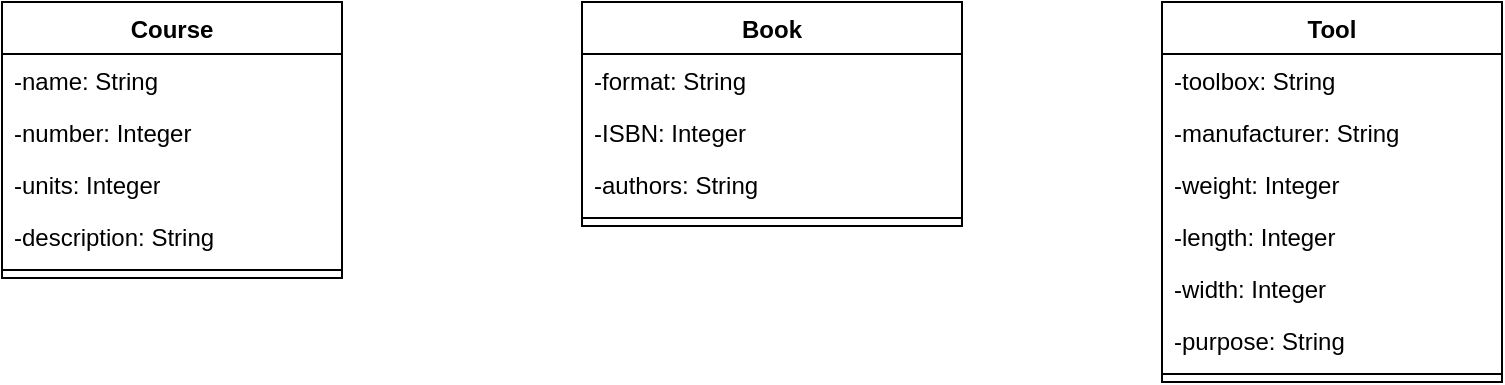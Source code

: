 <mxfile version="26.0.10">
  <diagram name="Page-1" id="hUP5N3kPyDkCxqBFDIdw">
    <mxGraphModel dx="1101" dy="630" grid="1" gridSize="10" guides="1" tooltips="1" connect="1" arrows="1" fold="1" page="1" pageScale="1" pageWidth="1200" pageHeight="1600" math="0" shadow="0">
      <root>
        <mxCell id="0" />
        <mxCell id="1" parent="0" />
        <mxCell id="95arWTXIim-FXiFvW0Av-1" value="Course" style="swimlane;fontStyle=1;align=center;verticalAlign=top;childLayout=stackLayout;horizontal=1;startSize=26;horizontalStack=0;resizeParent=1;resizeParentMax=0;resizeLast=0;collapsible=1;marginBottom=0;whiteSpace=wrap;html=1;" vertex="1" parent="1">
          <mxGeometry x="210" y="190" width="170" height="138" as="geometry" />
        </mxCell>
        <mxCell id="95arWTXIim-FXiFvW0Av-2" value="-name: String" style="text;strokeColor=none;fillColor=none;align=left;verticalAlign=top;spacingLeft=4;spacingRight=4;overflow=hidden;rotatable=0;points=[[0,0.5],[1,0.5]];portConstraint=eastwest;whiteSpace=wrap;html=1;" vertex="1" parent="95arWTXIim-FXiFvW0Av-1">
          <mxGeometry y="26" width="170" height="26" as="geometry" />
        </mxCell>
        <mxCell id="95arWTXIim-FXiFvW0Av-5" value="-number: Integer" style="text;strokeColor=none;fillColor=none;align=left;verticalAlign=top;spacingLeft=4;spacingRight=4;overflow=hidden;rotatable=0;points=[[0,0.5],[1,0.5]];portConstraint=eastwest;whiteSpace=wrap;html=1;" vertex="1" parent="95arWTXIim-FXiFvW0Av-1">
          <mxGeometry y="52" width="170" height="26" as="geometry" />
        </mxCell>
        <mxCell id="95arWTXIim-FXiFvW0Av-15" value="-units: Integer" style="text;strokeColor=none;fillColor=none;align=left;verticalAlign=top;spacingLeft=4;spacingRight=4;overflow=hidden;rotatable=0;points=[[0,0.5],[1,0.5]];portConstraint=eastwest;whiteSpace=wrap;html=1;" vertex="1" parent="95arWTXIim-FXiFvW0Av-1">
          <mxGeometry y="78" width="170" height="26" as="geometry" />
        </mxCell>
        <mxCell id="95arWTXIim-FXiFvW0Av-16" value="-description: String" style="text;strokeColor=none;fillColor=none;align=left;verticalAlign=top;spacingLeft=4;spacingRight=4;overflow=hidden;rotatable=0;points=[[0,0.5],[1,0.5]];portConstraint=eastwest;whiteSpace=wrap;html=1;" vertex="1" parent="95arWTXIim-FXiFvW0Av-1">
          <mxGeometry y="104" width="170" height="26" as="geometry" />
        </mxCell>
        <mxCell id="95arWTXIim-FXiFvW0Av-3" value="" style="line;strokeWidth=1;fillColor=none;align=left;verticalAlign=middle;spacingTop=-1;spacingLeft=3;spacingRight=3;rotatable=0;labelPosition=right;points=[];portConstraint=eastwest;strokeColor=inherit;" vertex="1" parent="95arWTXIim-FXiFvW0Av-1">
          <mxGeometry y="130" width="170" height="8" as="geometry" />
        </mxCell>
        <mxCell id="95arWTXIim-FXiFvW0Av-6" value="Book" style="swimlane;fontStyle=1;align=center;verticalAlign=top;childLayout=stackLayout;horizontal=1;startSize=26;horizontalStack=0;resizeParent=1;resizeParentMax=0;resizeLast=0;collapsible=1;marginBottom=0;whiteSpace=wrap;html=1;" vertex="1" parent="1">
          <mxGeometry x="500" y="190" width="190" height="112" as="geometry" />
        </mxCell>
        <mxCell id="95arWTXIim-FXiFvW0Av-7" value="&lt;div&gt;-format: String&lt;/div&gt;" style="text;strokeColor=none;fillColor=none;align=left;verticalAlign=top;spacingLeft=4;spacingRight=4;overflow=hidden;rotatable=0;points=[[0,0.5],[1,0.5]];portConstraint=eastwest;whiteSpace=wrap;html=1;" vertex="1" parent="95arWTXIim-FXiFvW0Av-6">
          <mxGeometry y="26" width="190" height="26" as="geometry" />
        </mxCell>
        <mxCell id="95arWTXIim-FXiFvW0Av-18" value="-ISBN: Integer" style="text;strokeColor=none;fillColor=none;align=left;verticalAlign=top;spacingLeft=4;spacingRight=4;overflow=hidden;rotatable=0;points=[[0,0.5],[1,0.5]];portConstraint=eastwest;whiteSpace=wrap;html=1;" vertex="1" parent="95arWTXIim-FXiFvW0Av-6">
          <mxGeometry y="52" width="190" height="26" as="geometry" />
        </mxCell>
        <mxCell id="95arWTXIim-FXiFvW0Av-19" value="-authors: String&lt;span style=&quot;white-space: pre;&quot;&gt;&#x9;&lt;/span&gt;" style="text;strokeColor=none;fillColor=none;align=left;verticalAlign=top;spacingLeft=4;spacingRight=4;overflow=hidden;rotatable=0;points=[[0,0.5],[1,0.5]];portConstraint=eastwest;whiteSpace=wrap;html=1;" vertex="1" parent="95arWTXIim-FXiFvW0Av-6">
          <mxGeometry y="78" width="190" height="26" as="geometry" />
        </mxCell>
        <mxCell id="95arWTXIim-FXiFvW0Av-8" value="" style="line;strokeWidth=1;fillColor=none;align=left;verticalAlign=middle;spacingTop=-1;spacingLeft=3;spacingRight=3;rotatable=0;labelPosition=right;points=[];portConstraint=eastwest;strokeColor=inherit;" vertex="1" parent="95arWTXIim-FXiFvW0Av-6">
          <mxGeometry y="104" width="190" height="8" as="geometry" />
        </mxCell>
        <mxCell id="95arWTXIim-FXiFvW0Av-10" value="Tool" style="swimlane;fontStyle=1;align=center;verticalAlign=top;childLayout=stackLayout;horizontal=1;startSize=26;horizontalStack=0;resizeParent=1;resizeParentMax=0;resizeLast=0;collapsible=1;marginBottom=0;whiteSpace=wrap;html=1;" vertex="1" parent="1">
          <mxGeometry x="790" y="190" width="170" height="190" as="geometry" />
        </mxCell>
        <mxCell id="95arWTXIim-FXiFvW0Av-11" value="-toolbox: String" style="text;strokeColor=none;fillColor=none;align=left;verticalAlign=top;spacingLeft=4;spacingRight=4;overflow=hidden;rotatable=0;points=[[0,0.5],[1,0.5]];portConstraint=eastwest;whiteSpace=wrap;html=1;" vertex="1" parent="95arWTXIim-FXiFvW0Av-10">
          <mxGeometry y="26" width="170" height="26" as="geometry" />
        </mxCell>
        <mxCell id="95arWTXIim-FXiFvW0Av-20" value="-manufacturer: String" style="text;strokeColor=none;fillColor=none;align=left;verticalAlign=top;spacingLeft=4;spacingRight=4;overflow=hidden;rotatable=0;points=[[0,0.5],[1,0.5]];portConstraint=eastwest;whiteSpace=wrap;html=1;" vertex="1" parent="95arWTXIim-FXiFvW0Av-10">
          <mxGeometry y="52" width="170" height="26" as="geometry" />
        </mxCell>
        <mxCell id="95arWTXIim-FXiFvW0Av-21" value="-weight: Integer" style="text;strokeColor=none;fillColor=none;align=left;verticalAlign=top;spacingLeft=4;spacingRight=4;overflow=hidden;rotatable=0;points=[[0,0.5],[1,0.5]];portConstraint=eastwest;whiteSpace=wrap;html=1;" vertex="1" parent="95arWTXIim-FXiFvW0Av-10">
          <mxGeometry y="78" width="170" height="26" as="geometry" />
        </mxCell>
        <mxCell id="95arWTXIim-FXiFvW0Av-23" value="-length: Integer" style="text;strokeColor=none;fillColor=none;align=left;verticalAlign=top;spacingLeft=4;spacingRight=4;overflow=hidden;rotatable=0;points=[[0,0.5],[1,0.5]];portConstraint=eastwest;whiteSpace=wrap;html=1;" vertex="1" parent="95arWTXIim-FXiFvW0Av-10">
          <mxGeometry y="104" width="170" height="26" as="geometry" />
        </mxCell>
        <mxCell id="95arWTXIim-FXiFvW0Av-22" value="-width: Integer" style="text;strokeColor=none;fillColor=none;align=left;verticalAlign=top;spacingLeft=4;spacingRight=4;overflow=hidden;rotatable=0;points=[[0,0.5],[1,0.5]];portConstraint=eastwest;whiteSpace=wrap;html=1;" vertex="1" parent="95arWTXIim-FXiFvW0Av-10">
          <mxGeometry y="130" width="170" height="26" as="geometry" />
        </mxCell>
        <mxCell id="95arWTXIim-FXiFvW0Av-24" value="-purpose: String" style="text;strokeColor=none;fillColor=none;align=left;verticalAlign=top;spacingLeft=4;spacingRight=4;overflow=hidden;rotatable=0;points=[[0,0.5],[1,0.5]];portConstraint=eastwest;whiteSpace=wrap;html=1;" vertex="1" parent="95arWTXIim-FXiFvW0Av-10">
          <mxGeometry y="156" width="170" height="26" as="geometry" />
        </mxCell>
        <mxCell id="95arWTXIim-FXiFvW0Av-12" value="" style="line;strokeWidth=1;fillColor=none;align=left;verticalAlign=middle;spacingTop=-1;spacingLeft=3;spacingRight=3;rotatable=0;labelPosition=right;points=[];portConstraint=eastwest;strokeColor=inherit;" vertex="1" parent="95arWTXIim-FXiFvW0Av-10">
          <mxGeometry y="182" width="170" height="8" as="geometry" />
        </mxCell>
      </root>
    </mxGraphModel>
  </diagram>
</mxfile>
